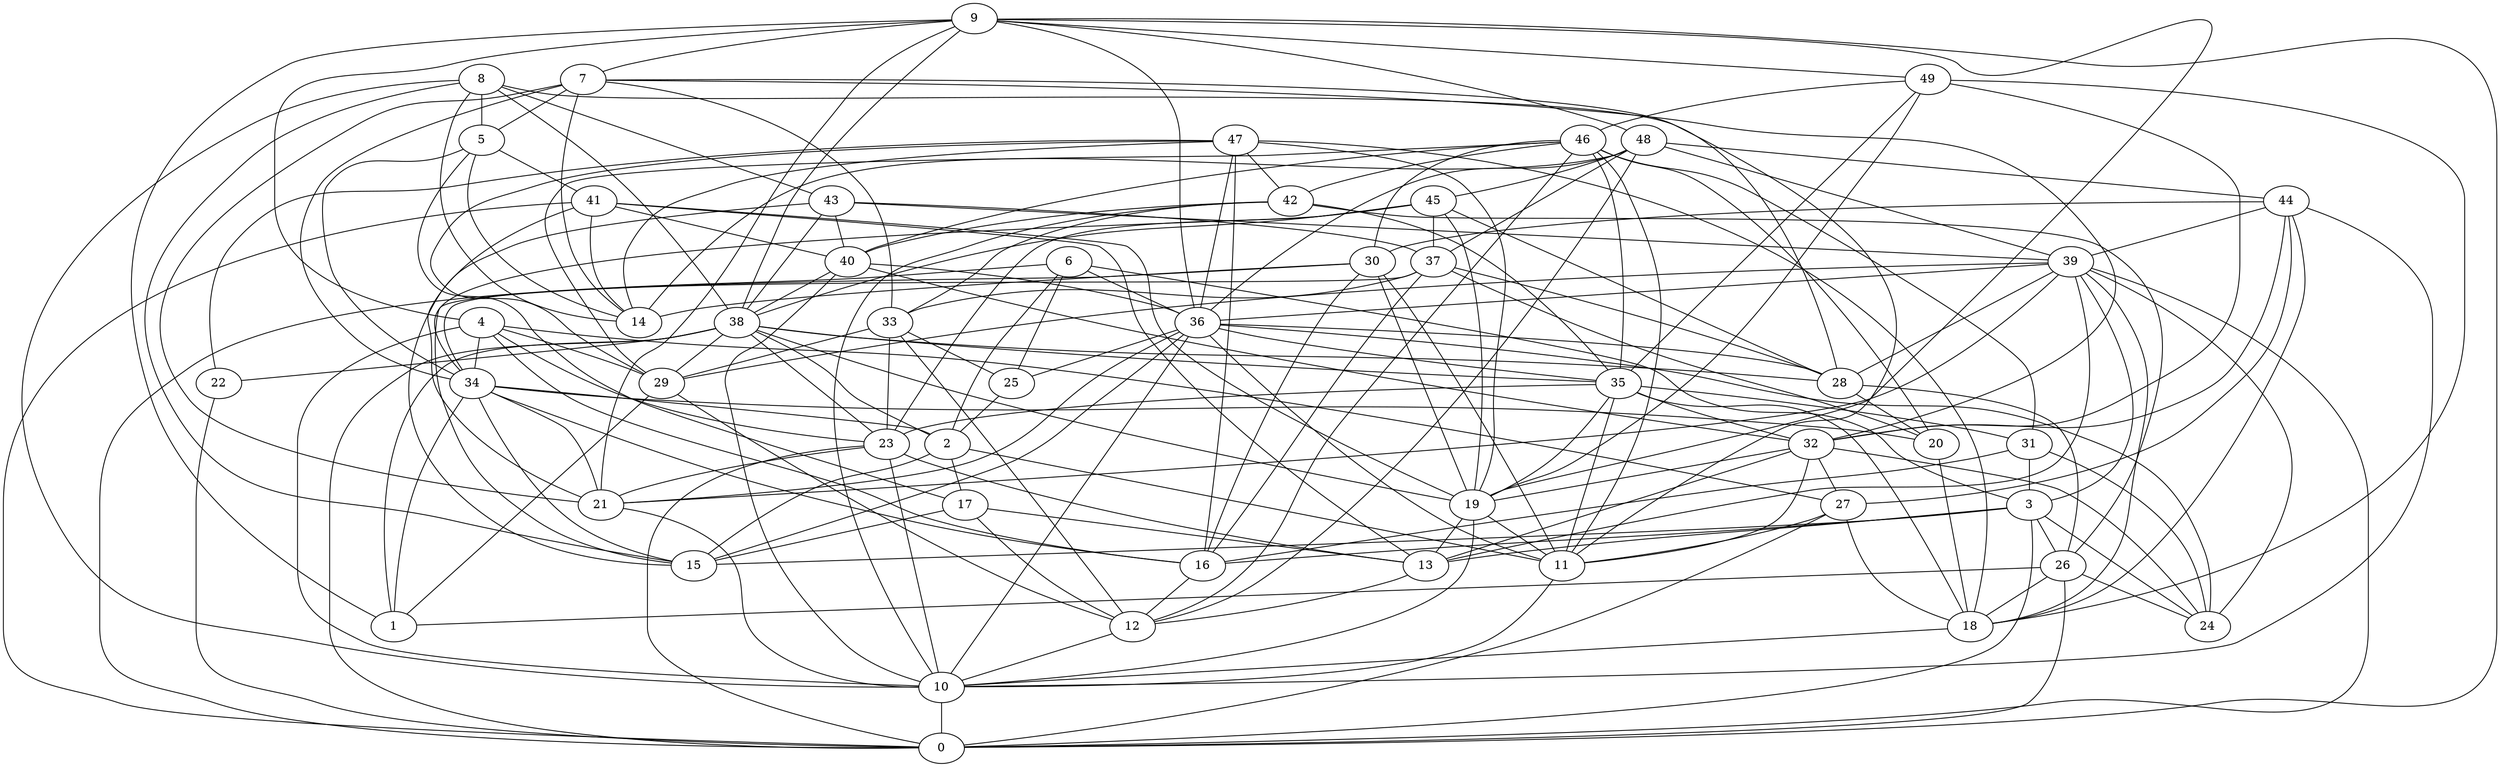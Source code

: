 digraph GG_graph {

subgraph G_graph {
edge [color = black]
"25" -> "2" [dir = none]
"2" -> "11" [dir = none]
"2" -> "17" [dir = none]
"2" -> "15" [dir = none]
"23" -> "0" [dir = none]
"23" -> "10" [dir = none]
"23" -> "13" [dir = none]
"21" -> "10" [dir = none]
"49" -> "46" [dir = none]
"26" -> "24" [dir = none]
"26" -> "18" [dir = none]
"32" -> "19" [dir = none]
"27" -> "0" [dir = none]
"35" -> "23" [dir = none]
"35" -> "18" [dir = none]
"33" -> "29" [dir = none]
"33" -> "12" [dir = none]
"12" -> "10" [dir = none]
"44" -> "27" [dir = none]
"44" -> "32" [dir = none]
"44" -> "30" [dir = none]
"44" -> "39" [dir = none]
"44" -> "10" [dir = none]
"8" -> "28" [dir = none]
"8" -> "10" [dir = none]
"38" -> "28" [dir = none]
"38" -> "2" [dir = none]
"38" -> "23" [dir = none]
"38" -> "1" [dir = none]
"7" -> "5" [dir = none]
"7" -> "34" [dir = none]
"10" -> "0" [dir = none]
"17" -> "15" [dir = none]
"40" -> "32" [dir = none]
"22" -> "0" [dir = none]
"9" -> "21" [dir = none]
"9" -> "48" [dir = none]
"9" -> "49" [dir = none]
"9" -> "7" [dir = none]
"41" -> "0" [dir = none]
"41" -> "14" [dir = none]
"28" -> "26" [dir = none]
"28" -> "20" [dir = none]
"46" -> "11" [dir = none]
"46" -> "20" [dir = none]
"46" -> "40" [dir = none]
"46" -> "29" [dir = none]
"46" -> "12" [dir = none]
"46" -> "42" [dir = none]
"31" -> "16" [dir = none]
"31" -> "3" [dir = none]
"20" -> "18" [dir = none]
"37" -> "16" [dir = none]
"37" -> "33" [dir = none]
"5" -> "14" [dir = none]
"43" -> "15" [dir = none]
"43" -> "38" [dir = none]
"36" -> "35" [dir = none]
"36" -> "28" [dir = none]
"36" -> "11" [dir = none]
"36" -> "24" [dir = none]
"36" -> "25" [dir = none]
"47" -> "14" [dir = none]
"47" -> "22" [dir = none]
"47" -> "42" [dir = none]
"47" -> "18" [dir = none]
"47" -> "19" [dir = none]
"47" -> "16" [dir = none]
"19" -> "11" [dir = none]
"4" -> "29" [dir = none]
"4" -> "34" [dir = none]
"34" -> "1" [dir = none]
"34" -> "20" [dir = none]
"34" -> "2" [dir = none]
"48" -> "12" [dir = none]
"48" -> "45" [dir = none]
"48" -> "37" [dir = none]
"48" -> "36" [dir = none]
"48" -> "14" [dir = none]
"48" -> "39" [dir = none]
"39" -> "21" [dir = none]
"39" -> "13" [dir = none]
"39" -> "29" [dir = none]
"39" -> "0" [dir = none]
"39" -> "36" [dir = none]
"39" -> "18" [dir = none]
"6" -> "3" [dir = none]
"6" -> "2" [dir = none]
"3" -> "15" [dir = none]
"3" -> "16" [dir = none]
"3" -> "24" [dir = none]
"30" -> "19" [dir = none]
"30" -> "16" [dir = none]
"30" -> "11" [dir = none]
"45" -> "19" [dir = none]
"45" -> "34" [dir = none]
"45" -> "38" [dir = none]
"45" -> "28" [dir = none]
"29" -> "1" [dir = none]
"35" -> "31" [dir = none]
"41" -> "19" [dir = none]
"41" -> "13" [dir = none]
"39" -> "3" [dir = none]
"26" -> "0" [dir = none]
"46" -> "30" [dir = none]
"5" -> "41" [dir = none]
"35" -> "32" [dir = none]
"42" -> "40" [dir = none]
"43" -> "39" [dir = none]
"38" -> "35" [dir = none]
"7" -> "32" [dir = none]
"38" -> "29" [dir = none]
"44" -> "18" [dir = none]
"35" -> "19" [dir = none]
"8" -> "14" [dir = none]
"4" -> "27" [dir = none]
"6" -> "0" [dir = none]
"30" -> "14" [dir = none]
"35" -> "11" [dir = none]
"43" -> "37" [dir = none]
"38" -> "19" [dir = none]
"7" -> "11" [dir = none]
"46" -> "35" [dir = none]
"30" -> "15" [dir = none]
"8" -> "38" [dir = none]
"7" -> "14" [dir = none]
"6" -> "36" [dir = none]
"9" -> "0" [dir = none]
"40" -> "10" [dir = none]
"36" -> "15" [dir = none]
"4" -> "10" [dir = none]
"17" -> "13" [dir = none]
"8" -> "15" [dir = none]
"40" -> "36" [dir = none]
"37" -> "34" [dir = none]
"23" -> "21" [dir = none]
"6" -> "25" [dir = none]
"33" -> "23" [dir = none]
"42" -> "33" [dir = none]
"8" -> "5" [dir = none]
"32" -> "24" [dir = none]
"5" -> "34" [dir = none]
"41" -> "40" [dir = none]
"33" -> "25" [dir = none]
"16" -> "12" [dir = none]
"3" -> "0" [dir = none]
"4" -> "23" [dir = none]
"32" -> "13" [dir = none]
"17" -> "12" [dir = none]
"9" -> "19" [dir = none]
"27" -> "11" [dir = none]
"47" -> "36" [dir = none]
"49" -> "35" [dir = none]
"7" -> "33" [dir = none]
"9" -> "38" [dir = none]
"42" -> "26" [dir = none]
"38" -> "0" [dir = none]
"36" -> "21" [dir = none]
"34" -> "15" [dir = none]
"9" -> "36" [dir = none]
"39" -> "28" [dir = none]
"26" -> "1" [dir = none]
"11" -> "10" [dir = none]
"9" -> "1" [dir = none]
"32" -> "11" [dir = none]
"49" -> "19" [dir = none]
"45" -> "37" [dir = none]
"45" -> "23" [dir = none]
"9" -> "4" [dir = none]
"42" -> "35" [dir = none]
"42" -> "10" [dir = none]
"7" -> "21" [dir = none]
"5" -> "17" [dir = none]
"37" -> "20" [dir = none]
"43" -> "40" [dir = none]
"3" -> "13" [dir = none]
"4" -> "16" [dir = none]
"48" -> "44" [dir = none]
"27" -> "18" [dir = none]
"41" -> "21" [dir = none]
"47" -> "29" [dir = none]
"19" -> "10" [dir = none]
"34" -> "16" [dir = none]
"49" -> "18" [dir = none]
"13" -> "12" [dir = none]
"18" -> "10" [dir = none]
"38" -> "22" [dir = none]
"29" -> "12" [dir = none]
"36" -> "10" [dir = none]
"3" -> "26" [dir = none]
"37" -> "28" [dir = none]
"8" -> "43" [dir = none]
"46" -> "31" [dir = none]
"39" -> "24" [dir = none]
"19" -> "13" [dir = none]
"49" -> "32" [dir = none]
"31" -> "24" [dir = none]
"40" -> "38" [dir = none]
"34" -> "21" [dir = none]
"32" -> "27" [dir = none]
}

}
